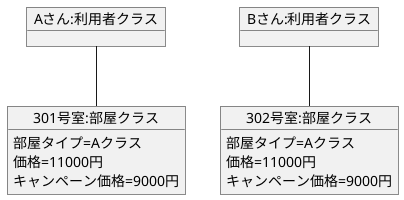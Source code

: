 @startuml 
object "Aさん:利用者クラス" as Aさん{

}
object "Bさん:利用者クラス" as Bさん{

}
object "301号室:部屋クラス" as 301号室{
    部屋タイプ=Aクラス
    価格=11000円
    キャンペーン価格=9000円
}
object "302号室:部屋クラス" as 302号室{
    部屋タイプ=Aクラス
    価格=11000円
    キャンペーン価格=9000円
}
Aさん--301号室
Bさん--302号室
@enduml